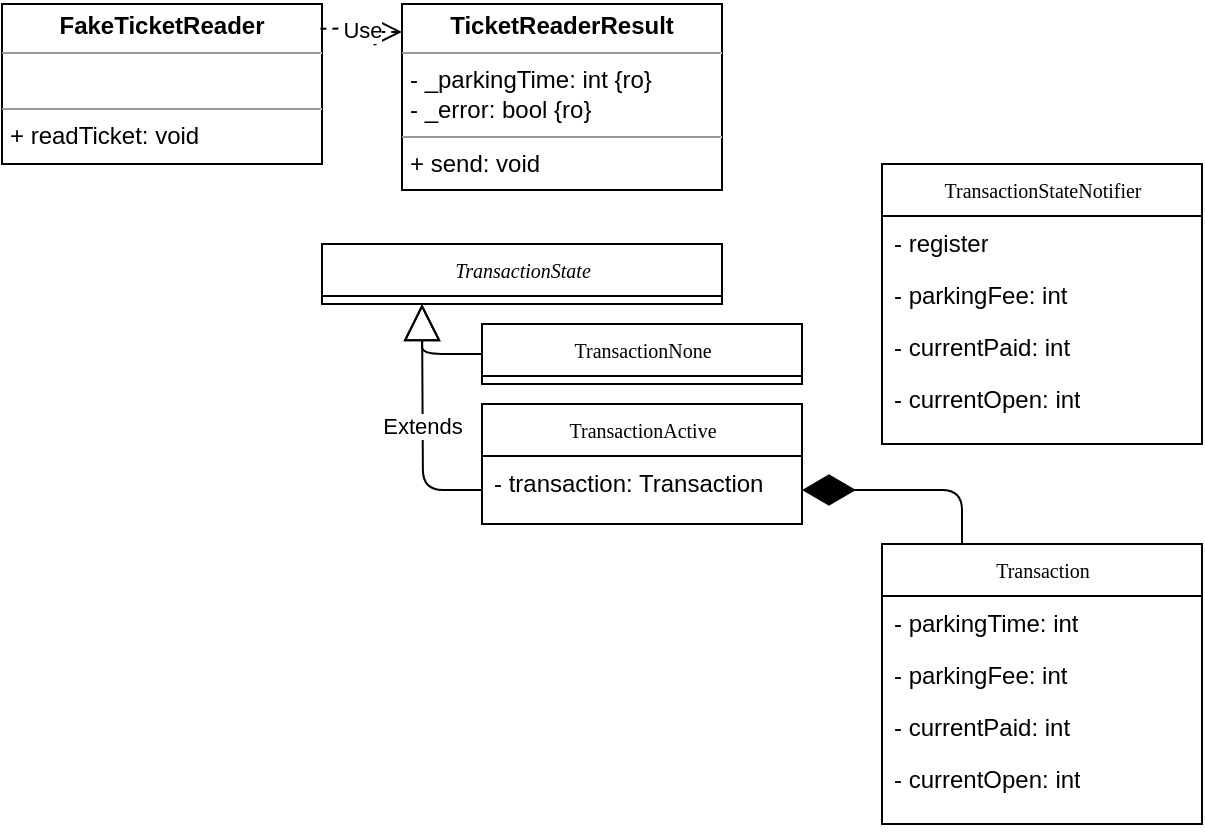 <mxfile version="14.1.8" type="device"><diagram name="Page-1" id="c4acf3e9-155e-7222-9cf6-157b1a14988f"><mxGraphModel dx="697" dy="670" grid="1" gridSize="10" guides="1" tooltips="1" connect="1" arrows="1" fold="1" page="1" pageScale="1" pageWidth="1654" pageHeight="1169" background="#ffffff" math="0" shadow="0"><root><mxCell id="0"/><mxCell id="1" parent="0"/><mxCell id="17acba5748e5396b-20" value="Transaction" style="swimlane;html=1;fontStyle=0;childLayout=stackLayout;horizontal=1;startSize=26;fillColor=none;horizontalStack=0;resizeParent=1;resizeLast=0;collapsible=1;marginBottom=0;swimlaneFillColor=#ffffff;rounded=0;shadow=0;comic=0;labelBackgroundColor=none;strokeWidth=1;fontFamily=Verdana;fontSize=10;align=center;" parent="1" vertex="1"><mxGeometry x="520" y="350" width="160" height="140" as="geometry"/></mxCell><mxCell id="17acba5748e5396b-21" value="- parkingTime: int" style="text;html=1;strokeColor=none;fillColor=none;align=left;verticalAlign=top;spacingLeft=4;spacingRight=4;whiteSpace=wrap;overflow=hidden;rotatable=0;points=[[0,0.5],[1,0.5]];portConstraint=eastwest;" parent="17acba5748e5396b-20" vertex="1"><mxGeometry y="26" width="160" height="26" as="geometry"/></mxCell><mxCell id="17acba5748e5396b-24" value="- parkingFee: int" style="text;html=1;strokeColor=none;fillColor=none;align=left;verticalAlign=top;spacingLeft=4;spacingRight=4;whiteSpace=wrap;overflow=hidden;rotatable=0;points=[[0,0.5],[1,0.5]];portConstraint=eastwest;" parent="17acba5748e5396b-20" vertex="1"><mxGeometry y="52" width="160" height="26" as="geometry"/></mxCell><mxCell id="17acba5748e5396b-26" value="- currentPaid: int" style="text;html=1;strokeColor=none;fillColor=none;align=left;verticalAlign=top;spacingLeft=4;spacingRight=4;whiteSpace=wrap;overflow=hidden;rotatable=0;points=[[0,0.5],[1,0.5]];portConstraint=eastwest;" parent="17acba5748e5396b-20" vertex="1"><mxGeometry y="78" width="160" height="26" as="geometry"/></mxCell><mxCell id="-3DNUUDOIOxY-jp6YbRM-6" value="- currentOpen: int" style="text;html=1;strokeColor=none;fillColor=none;align=left;verticalAlign=top;spacingLeft=4;spacingRight=4;whiteSpace=wrap;overflow=hidden;rotatable=0;points=[[0,0.5],[1,0.5]];portConstraint=eastwest;" vertex="1" parent="17acba5748e5396b-20"><mxGeometry y="104" width="160" height="36" as="geometry"/></mxCell><mxCell id="5d2195bd80daf111-18" value="&lt;p style=&quot;margin: 0px ; margin-top: 4px ; text-align: center&quot;&gt;&lt;b&gt;TicketReaderResult&lt;/b&gt;&lt;/p&gt;&lt;hr size=&quot;1&quot;&gt;&lt;p style=&quot;margin: 0px ; margin-left: 4px&quot;&gt;- _parkingTime: int {ro}&lt;br&gt;- _error: bool {ro}&lt;/p&gt;&lt;hr size=&quot;1&quot;&gt;&lt;p style=&quot;margin: 0px ; margin-left: 4px&quot;&gt;+ send: void&lt;/p&gt;" style="verticalAlign=top;align=left;overflow=fill;fontSize=12;fontFamily=Helvetica;html=1;rounded=0;shadow=0;comic=0;labelBackgroundColor=none;strokeWidth=1" parent="1" vertex="1"><mxGeometry x="280" y="80" width="160" height="93" as="geometry"/></mxCell><mxCell id="-3DNUUDOIOxY-jp6YbRM-1" value="&lt;p style=&quot;margin: 0px ; margin-top: 4px ; text-align: center&quot;&gt;&lt;b&gt;FakeTicketReader&lt;/b&gt;&lt;/p&gt;&lt;hr size=&quot;1&quot;&gt;&lt;p style=&quot;margin: 0px ; margin-left: 4px&quot;&gt;&amp;nbsp;&lt;/p&gt;&lt;hr size=&quot;1&quot;&gt;&lt;p style=&quot;margin: 0px ; margin-left: 4px&quot;&gt;+ readTicket: void&lt;/p&gt;" style="verticalAlign=top;align=left;overflow=fill;fontSize=12;fontFamily=Helvetica;html=1;rounded=0;shadow=0;comic=0;labelBackgroundColor=none;strokeWidth=1" vertex="1" parent="1"><mxGeometry x="80" y="80" width="160" height="80" as="geometry"/></mxCell><mxCell id="-3DNUUDOIOxY-jp6YbRM-2" value="Use" style="endArrow=open;endSize=12;dashed=1;html=1;exitX=0.995;exitY=0.154;exitDx=0;exitDy=0;entryX=0;entryY=0.15;entryDx=0;entryDy=0;exitPerimeter=0;entryPerimeter=0;edgeStyle=orthogonalEdgeStyle;" edge="1" parent="1" source="-3DNUUDOIOxY-jp6YbRM-1" target="5d2195bd80daf111-18"><mxGeometry width="160" relative="1" as="geometry"><mxPoint x="250" y="119.66" as="sourcePoint"/><mxPoint x="410" y="119.66" as="targetPoint"/></mxGeometry></mxCell><mxCell id="-3DNUUDOIOxY-jp6YbRM-7" value="&lt;i&gt;TransactionState&lt;/i&gt;" style="swimlane;html=1;fontStyle=0;childLayout=stackLayout;horizontal=1;startSize=26;fillColor=none;horizontalStack=0;resizeParent=1;resizeLast=0;collapsible=1;marginBottom=0;swimlaneFillColor=#ffffff;rounded=0;shadow=0;comic=0;labelBackgroundColor=none;strokeWidth=1;fontFamily=Verdana;fontSize=10;align=center;" vertex="1" parent="1"><mxGeometry x="240" y="200" width="200" height="30" as="geometry"/></mxCell><mxCell id="-3DNUUDOIOxY-jp6YbRM-12" value="TransactionNone" style="swimlane;html=1;fontStyle=0;childLayout=stackLayout;horizontal=1;startSize=26;fillColor=none;horizontalStack=0;resizeParent=1;resizeLast=0;collapsible=1;marginBottom=0;swimlaneFillColor=#ffffff;rounded=0;shadow=0;comic=0;labelBackgroundColor=none;strokeWidth=1;fontFamily=Verdana;fontSize=10;align=center;" vertex="1" parent="1"><mxGeometry x="320" y="240" width="160" height="30" as="geometry"/></mxCell><mxCell id="-3DNUUDOIOxY-jp6YbRM-18" value="TransactionActive" style="swimlane;html=1;fontStyle=0;childLayout=stackLayout;horizontal=1;startSize=26;fillColor=none;horizontalStack=0;resizeParent=1;resizeLast=0;collapsible=1;marginBottom=0;swimlaneFillColor=#ffffff;rounded=0;shadow=0;comic=0;labelBackgroundColor=none;strokeWidth=1;fontFamily=Verdana;fontSize=10;align=center;" vertex="1" parent="1"><mxGeometry x="320" y="280" width="160" height="60" as="geometry"/></mxCell><mxCell id="-3DNUUDOIOxY-jp6YbRM-19" value="- transaction: Transaction" style="text;html=1;strokeColor=none;fillColor=none;align=left;verticalAlign=top;spacingLeft=4;spacingRight=4;whiteSpace=wrap;overflow=hidden;rotatable=0;points=[[0,0.5],[1,0.5]];portConstraint=eastwest;" vertex="1" parent="-3DNUUDOIOxY-jp6YbRM-18"><mxGeometry y="26" width="160" height="34" as="geometry"/></mxCell><mxCell id="-3DNUUDOIOxY-jp6YbRM-29" value="" style="endArrow=diamondThin;endFill=1;endSize=24;html=1;entryX=1;entryY=0.5;entryDx=0;entryDy=0;exitX=0.25;exitY=0;exitDx=0;exitDy=0;edgeStyle=orthogonalEdgeStyle;" edge="1" parent="1" source="17acba5748e5396b-20" target="-3DNUUDOIOxY-jp6YbRM-19"><mxGeometry width="160" relative="1" as="geometry"><mxPoint x="260" y="380" as="sourcePoint"/><mxPoint x="420" y="380" as="targetPoint"/></mxGeometry></mxCell><mxCell id="-3DNUUDOIOxY-jp6YbRM-30" value="" style="endArrow=block;endSize=16;endFill=0;html=1;entryX=0.25;entryY=1;entryDx=0;entryDy=0;exitX=0;exitY=0.5;exitDx=0;exitDy=0;edgeStyle=orthogonalEdgeStyle;" edge="1" parent="1" source="-3DNUUDOIOxY-jp6YbRM-12" target="-3DNUUDOIOxY-jp6YbRM-7"><mxGeometry width="160" relative="1" as="geometry"><mxPoint x="260" y="380" as="sourcePoint"/><mxPoint x="420" y="380" as="targetPoint"/></mxGeometry></mxCell><mxCell id="-3DNUUDOIOxY-jp6YbRM-31" value="Extends" style="endArrow=block;endSize=16;endFill=0;html=1;exitX=0;exitY=0.5;exitDx=0;exitDy=0;edgeStyle=orthogonalEdgeStyle;" edge="1" parent="1" source="-3DNUUDOIOxY-jp6YbRM-19"><mxGeometry width="160" relative="1" as="geometry"><mxPoint x="330" y="265" as="sourcePoint"/><mxPoint x="290" y="230" as="targetPoint"/></mxGeometry></mxCell><mxCell id="-3DNUUDOIOxY-jp6YbRM-32" value="TransactionStateNotifier" style="swimlane;html=1;fontStyle=0;childLayout=stackLayout;horizontal=1;startSize=26;fillColor=none;horizontalStack=0;resizeParent=1;resizeLast=0;collapsible=1;marginBottom=0;swimlaneFillColor=#ffffff;rounded=0;shadow=0;comic=0;labelBackgroundColor=none;strokeWidth=1;fontFamily=Verdana;fontSize=10;align=center;" vertex="1" parent="1"><mxGeometry x="520" y="160" width="160" height="140" as="geometry"/></mxCell><mxCell id="-3DNUUDOIOxY-jp6YbRM-33" value="- register" style="text;html=1;strokeColor=none;fillColor=none;align=left;verticalAlign=top;spacingLeft=4;spacingRight=4;whiteSpace=wrap;overflow=hidden;rotatable=0;points=[[0,0.5],[1,0.5]];portConstraint=eastwest;" vertex="1" parent="-3DNUUDOIOxY-jp6YbRM-32"><mxGeometry y="26" width="160" height="26" as="geometry"/></mxCell><mxCell id="-3DNUUDOIOxY-jp6YbRM-34" value="- parkingFee: int" style="text;html=1;strokeColor=none;fillColor=none;align=left;verticalAlign=top;spacingLeft=4;spacingRight=4;whiteSpace=wrap;overflow=hidden;rotatable=0;points=[[0,0.5],[1,0.5]];portConstraint=eastwest;" vertex="1" parent="-3DNUUDOIOxY-jp6YbRM-32"><mxGeometry y="52" width="160" height="26" as="geometry"/></mxCell><mxCell id="-3DNUUDOIOxY-jp6YbRM-35" value="- currentPaid: int" style="text;html=1;strokeColor=none;fillColor=none;align=left;verticalAlign=top;spacingLeft=4;spacingRight=4;whiteSpace=wrap;overflow=hidden;rotatable=0;points=[[0,0.5],[1,0.5]];portConstraint=eastwest;" vertex="1" parent="-3DNUUDOIOxY-jp6YbRM-32"><mxGeometry y="78" width="160" height="26" as="geometry"/></mxCell><mxCell id="-3DNUUDOIOxY-jp6YbRM-36" value="- currentOpen: int" style="text;html=1;strokeColor=none;fillColor=none;align=left;verticalAlign=top;spacingLeft=4;spacingRight=4;whiteSpace=wrap;overflow=hidden;rotatable=0;points=[[0,0.5],[1,0.5]];portConstraint=eastwest;" vertex="1" parent="-3DNUUDOIOxY-jp6YbRM-32"><mxGeometry y="104" width="160" height="36" as="geometry"/></mxCell></root></mxGraphModel></diagram></mxfile>